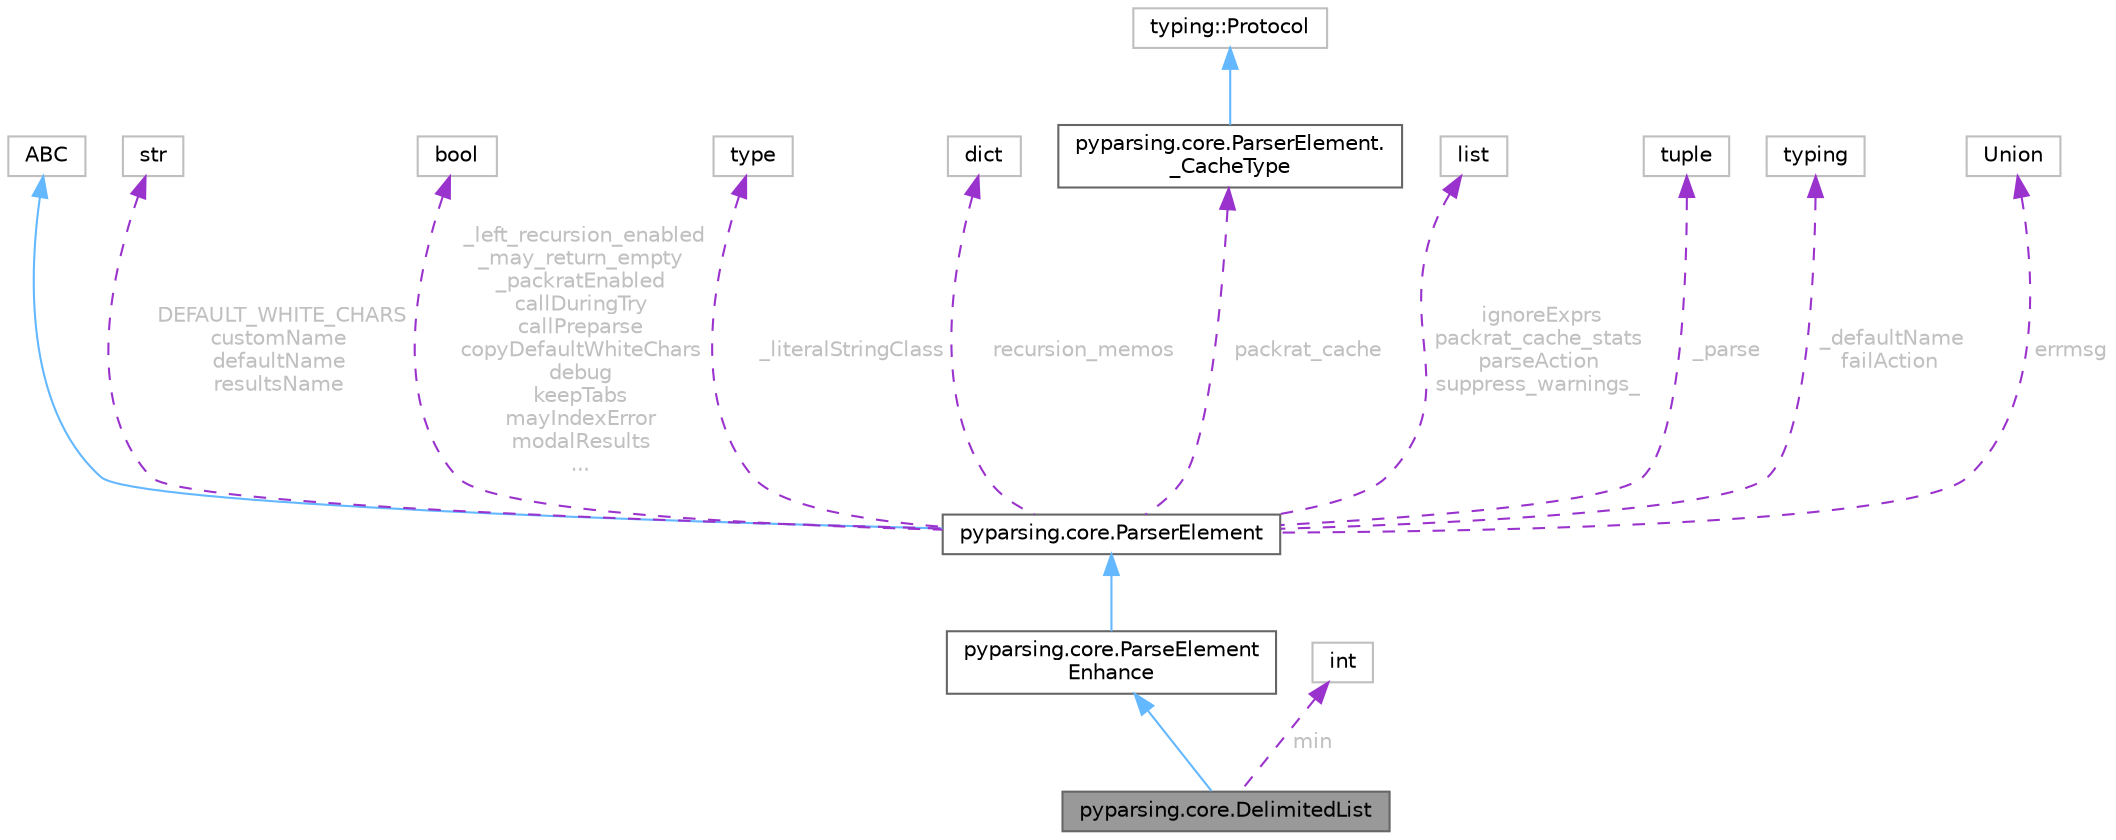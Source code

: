 digraph "pyparsing.core.DelimitedList"
{
 // LATEX_PDF_SIZE
  bgcolor="transparent";
  edge [fontname=Helvetica,fontsize=10,labelfontname=Helvetica,labelfontsize=10];
  node [fontname=Helvetica,fontsize=10,shape=box,height=0.2,width=0.4];
  Node1 [id="Node000001",label="pyparsing.core.DelimitedList",height=0.2,width=0.4,color="gray40", fillcolor="grey60", style="filled", fontcolor="black",tooltip=" "];
  Node2 -> Node1 [id="edge1_Node000001_Node000002",dir="back",color="steelblue1",style="solid",tooltip=" "];
  Node2 [id="Node000002",label="pyparsing.core.ParseElement\lEnhance",height=0.2,width=0.4,color="gray40", fillcolor="white", style="filled",URL="$df/dc6/classpyparsing_1_1core_1_1ParseElementEnhance.html",tooltip=" "];
  Node3 -> Node2 [id="edge2_Node000002_Node000003",dir="back",color="steelblue1",style="solid",tooltip=" "];
  Node3 [id="Node000003",label="pyparsing.core.ParserElement",height=0.2,width=0.4,color="gray40", fillcolor="white", style="filled",URL="$d9/d94/classpyparsing_1_1core_1_1ParserElement.html",tooltip=" "];
  Node4 -> Node3 [id="edge3_Node000003_Node000004",dir="back",color="steelblue1",style="solid",tooltip=" "];
  Node4 [id="Node000004",label="ABC",height=0.2,width=0.4,color="grey75", fillcolor="white", style="filled",URL="$dd/d9b/classABC.html",tooltip=" "];
  Node5 -> Node3 [id="edge4_Node000003_Node000005",dir="back",color="darkorchid3",style="dashed",tooltip=" ",label=" DEFAULT_WHITE_CHARS\ncustomName\ndefaultName\nresultsName",fontcolor="grey" ];
  Node5 [id="Node000005",label="str",height=0.2,width=0.4,color="grey75", fillcolor="white", style="filled",tooltip=" "];
  Node6 -> Node3 [id="edge5_Node000003_Node000006",dir="back",color="darkorchid3",style="dashed",tooltip=" ",label=" _left_recursion_enabled\n_may_return_empty\n_packratEnabled\ncallDuringTry\ncallPreparse\ncopyDefaultWhiteChars\ndebug\nkeepTabs\nmayIndexError\nmodalResults\n...",fontcolor="grey" ];
  Node6 [id="Node000006",label="bool",height=0.2,width=0.4,color="grey75", fillcolor="white", style="filled",tooltip=" "];
  Node7 -> Node3 [id="edge6_Node000003_Node000007",dir="back",color="darkorchid3",style="dashed",tooltip=" ",label=" _literalStringClass",fontcolor="grey" ];
  Node7 [id="Node000007",label="type",height=0.2,width=0.4,color="grey75", fillcolor="white", style="filled",tooltip=" "];
  Node8 -> Node3 [id="edge7_Node000003_Node000008",dir="back",color="darkorchid3",style="dashed",tooltip=" ",label=" recursion_memos",fontcolor="grey" ];
  Node8 [id="Node000008",label="dict",height=0.2,width=0.4,color="grey75", fillcolor="white", style="filled",tooltip=" "];
  Node9 -> Node3 [id="edge8_Node000003_Node000009",dir="back",color="darkorchid3",style="dashed",tooltip=" ",label=" packrat_cache",fontcolor="grey" ];
  Node9 [id="Node000009",label="pyparsing.core.ParserElement.\l_CacheType",height=0.2,width=0.4,color="gray40", fillcolor="white", style="filled",URL="$da/d96/classpyparsing_1_1core_1_1ParserElement_1_1__CacheType.html",tooltip=" "];
  Node10 -> Node9 [id="edge9_Node000009_Node000010",dir="back",color="steelblue1",style="solid",tooltip=" "];
  Node10 [id="Node000010",label="typing::Protocol",height=0.2,width=0.4,color="grey75", fillcolor="white", style="filled",tooltip=" "];
  Node11 -> Node3 [id="edge10_Node000003_Node000011",dir="back",color="darkorchid3",style="dashed",tooltip=" ",label=" ignoreExprs\npackrat_cache_stats\nparseAction\nsuppress_warnings_",fontcolor="grey" ];
  Node11 [id="Node000011",label="list",height=0.2,width=0.4,color="grey75", fillcolor="white", style="filled",tooltip=" "];
  Node12 -> Node3 [id="edge11_Node000003_Node000012",dir="back",color="darkorchid3",style="dashed",tooltip=" ",label=" _parse",fontcolor="grey" ];
  Node12 [id="Node000012",label="tuple",height=0.2,width=0.4,color="grey75", fillcolor="white", style="filled",tooltip=" "];
  Node13 -> Node3 [id="edge12_Node000003_Node000013",dir="back",color="darkorchid3",style="dashed",tooltip=" ",label=" _defaultName\nfailAction",fontcolor="grey" ];
  Node13 [id="Node000013",label="typing",height=0.2,width=0.4,color="grey75", fillcolor="white", style="filled",tooltip=" "];
  Node14 -> Node3 [id="edge13_Node000003_Node000014",dir="back",color="darkorchid3",style="dashed",tooltip=" ",label=" errmsg",fontcolor="grey" ];
  Node14 [id="Node000014",label="Union",height=0.2,width=0.4,color="grey75", fillcolor="white", style="filled",tooltip=" "];
  Node15 -> Node1 [id="edge14_Node000001_Node000015",dir="back",color="darkorchid3",style="dashed",tooltip=" ",label=" min",fontcolor="grey" ];
  Node15 [id="Node000015",label="int",height=0.2,width=0.4,color="grey75", fillcolor="white", style="filled",tooltip=" "];
}
